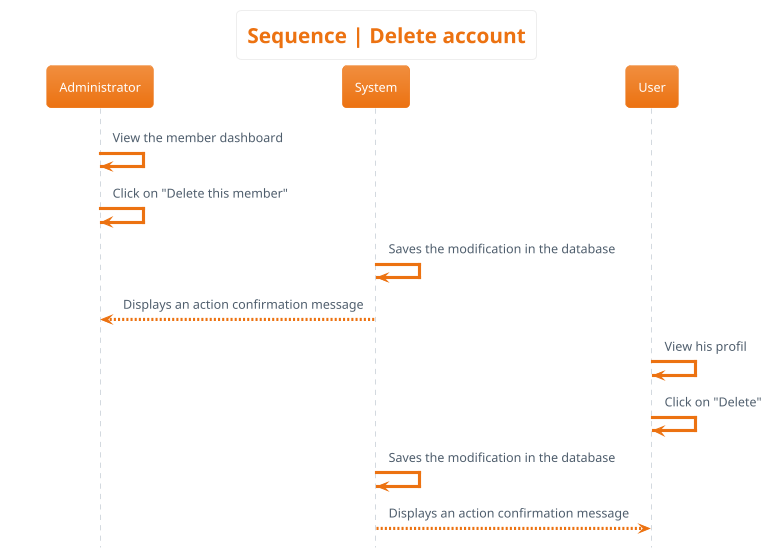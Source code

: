 @startuml sequence__delete_account
hide footbox
skinparam actorStyle awesome
!theme aws-orange
skinparam backgroundcolor White

'Titre'
title Sequence | Delete account

'Déroulement'
Administrator -> Administrator: View the member dashboard
Administrator -> Administrator: Click on "Delete this member"
System -> System : Saves the modification in the database
System --> Administrator: Displays an action confirmation message

User -> User: View his profil
User -> User: Click on "Delete"
System -> System : Saves the modification in the database
System --> User: Displays an action confirmation message
@enduml